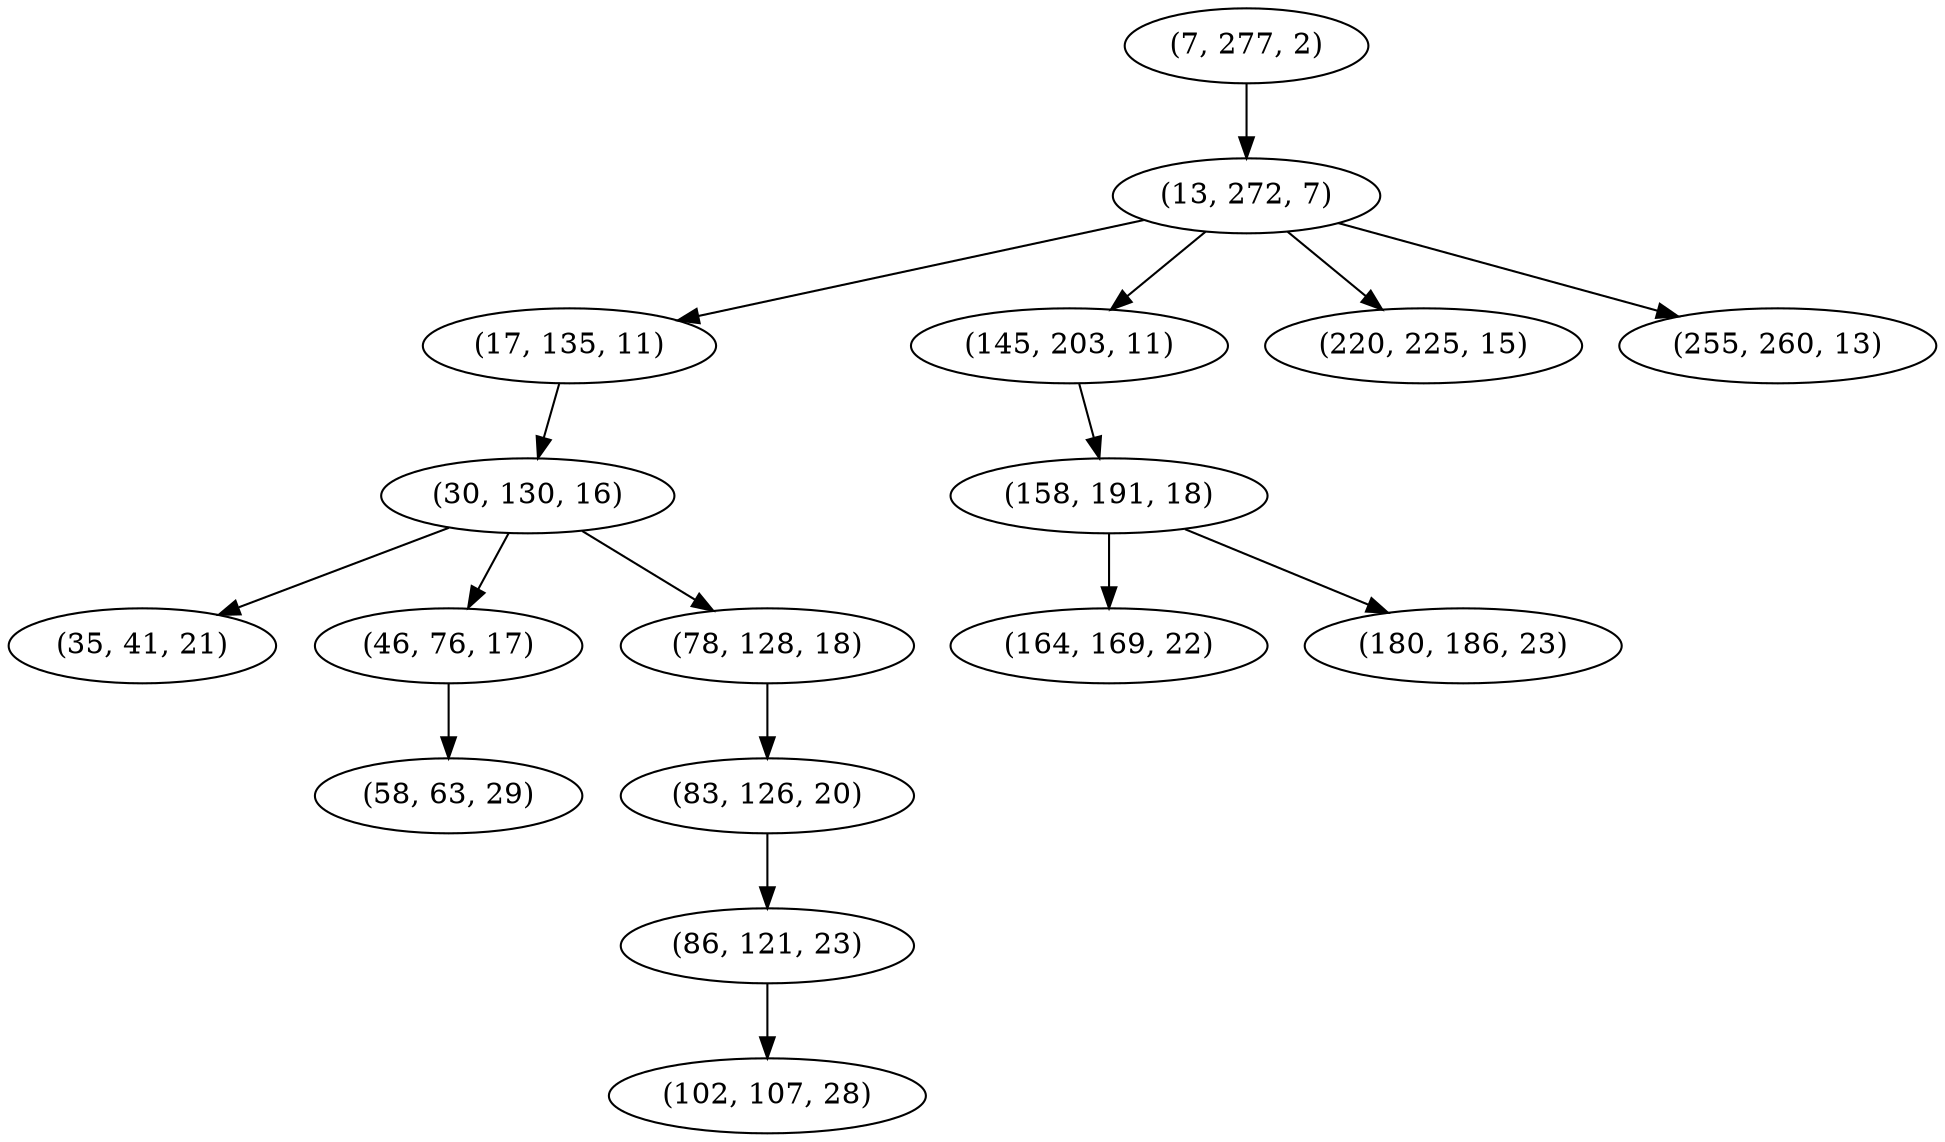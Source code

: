 digraph tree {
    "(7, 277, 2)";
    "(13, 272, 7)";
    "(17, 135, 11)";
    "(30, 130, 16)";
    "(35, 41, 21)";
    "(46, 76, 17)";
    "(58, 63, 29)";
    "(78, 128, 18)";
    "(83, 126, 20)";
    "(86, 121, 23)";
    "(102, 107, 28)";
    "(145, 203, 11)";
    "(158, 191, 18)";
    "(164, 169, 22)";
    "(180, 186, 23)";
    "(220, 225, 15)";
    "(255, 260, 13)";
    "(7, 277, 2)" -> "(13, 272, 7)";
    "(13, 272, 7)" -> "(17, 135, 11)";
    "(13, 272, 7)" -> "(145, 203, 11)";
    "(13, 272, 7)" -> "(220, 225, 15)";
    "(13, 272, 7)" -> "(255, 260, 13)";
    "(17, 135, 11)" -> "(30, 130, 16)";
    "(30, 130, 16)" -> "(35, 41, 21)";
    "(30, 130, 16)" -> "(46, 76, 17)";
    "(30, 130, 16)" -> "(78, 128, 18)";
    "(46, 76, 17)" -> "(58, 63, 29)";
    "(78, 128, 18)" -> "(83, 126, 20)";
    "(83, 126, 20)" -> "(86, 121, 23)";
    "(86, 121, 23)" -> "(102, 107, 28)";
    "(145, 203, 11)" -> "(158, 191, 18)";
    "(158, 191, 18)" -> "(164, 169, 22)";
    "(158, 191, 18)" -> "(180, 186, 23)";
}
